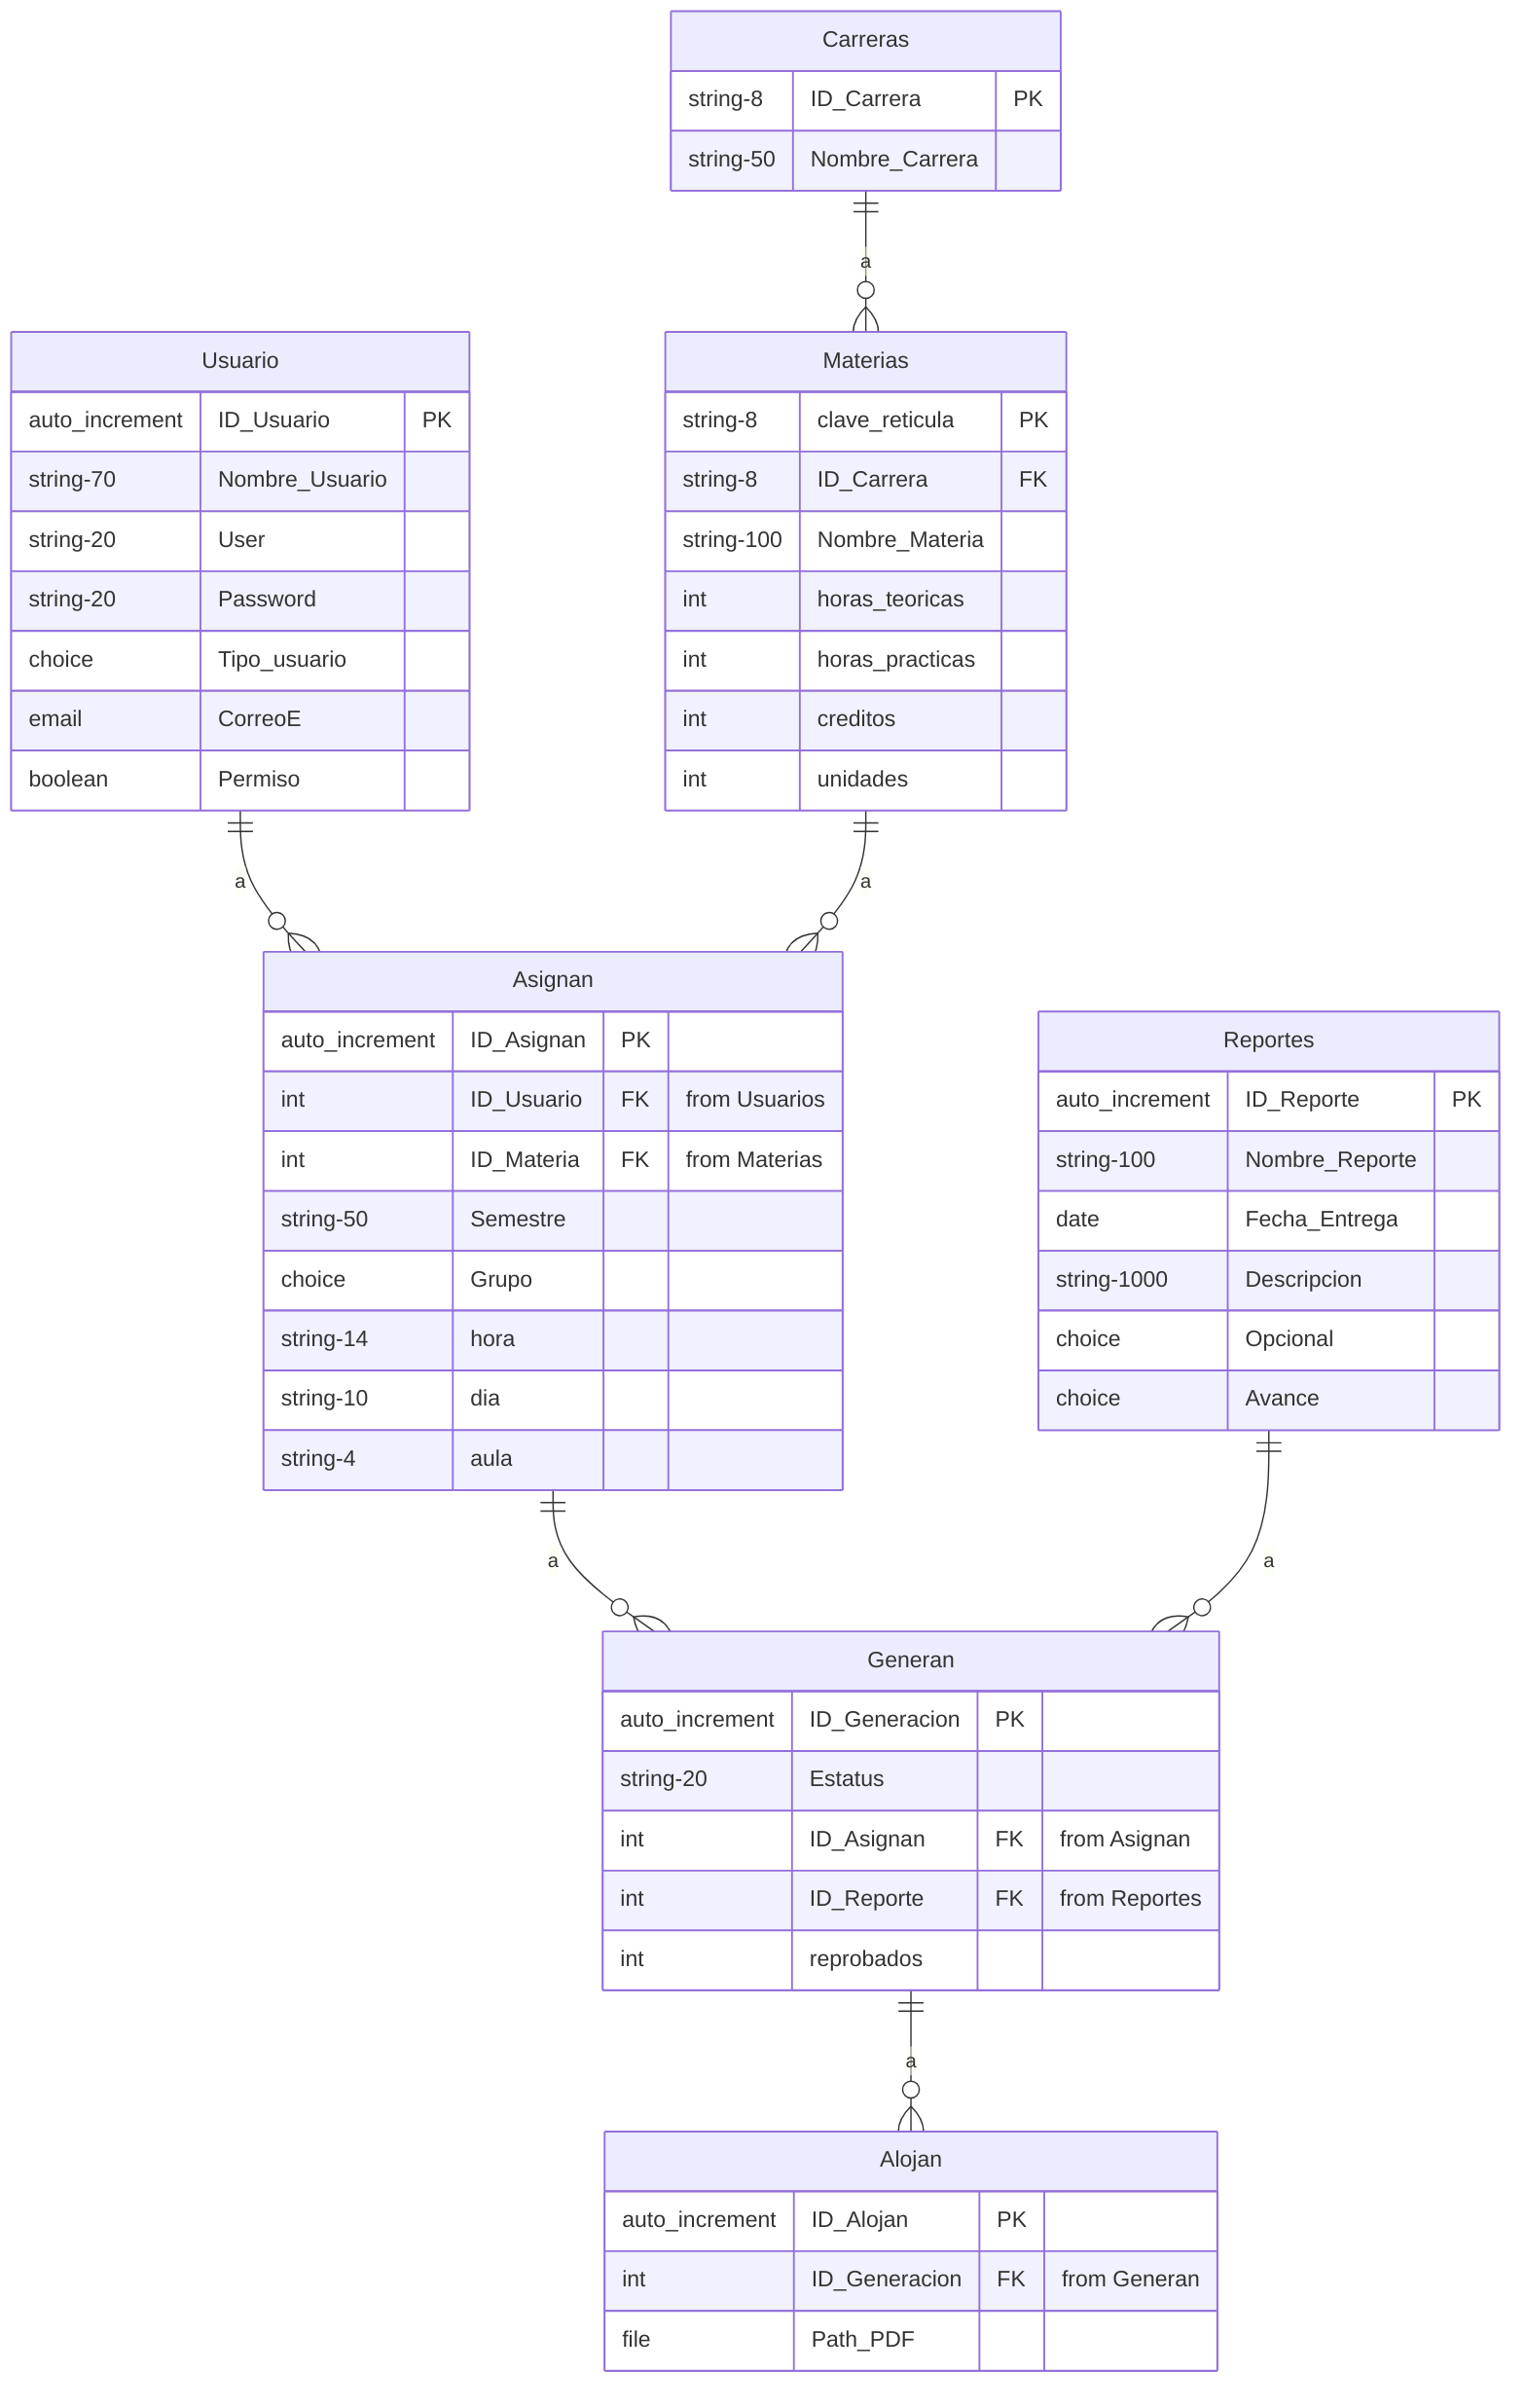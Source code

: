 erDiagram
    Usuario ||--o{ Asignan : a
    Usuario {
        auto_increment ID_Usuario PK
        string-70 Nombre_Usuario
        string-20 User
        string-20 Password
        choice Tipo_usuario
        email CorreoE
        boolean Permiso
    }

    Materias ||--o{ Asignan : a 
    Materias {
        string-8 clave_reticula PK
        string-8 ID_Carrera FK
        string-100 Nombre_Materia
        int horas_teoricas 
        int horas_practicas
        int creditos
        int unidades
    }
    
    Carreras ||--o{ Materias : a
    Carreras {
        string-8 ID_Carrera PK
        string-50 Nombre_Carrera
    }

    Asignan ||--o{ Generan : a
    Asignan {
        auto_increment ID_Asignan PK
        int ID_Usuario FK "from Usuarios"
        int ID_Materia FK "from Materias"
        string-50 Semestre
        choice Grupo
        string-14 hora
        string-10 dia
        string-4 aula
    }

    Reportes ||--o{ Generan: a
    Reportes {
        auto_increment ID_Reporte PK
        string-100 Nombre_Reporte
        date Fecha_Entrega
        string-1000 Descripcion
        choice Opcional
        choice Avance
    }
    
    Generan ||--o{ Alojan : a
    Generan {
        auto_increment ID_Generacion PK
        string-20 Estatus
        int ID_Asignan FK "from Asignan"
        int ID_Reporte FK "from Reportes"
        int reprobados
    }

    Alojan {
        auto_increment ID_Alojan PK
        int ID_Generacion FK " from Generan"
        file Path_PDF
    }